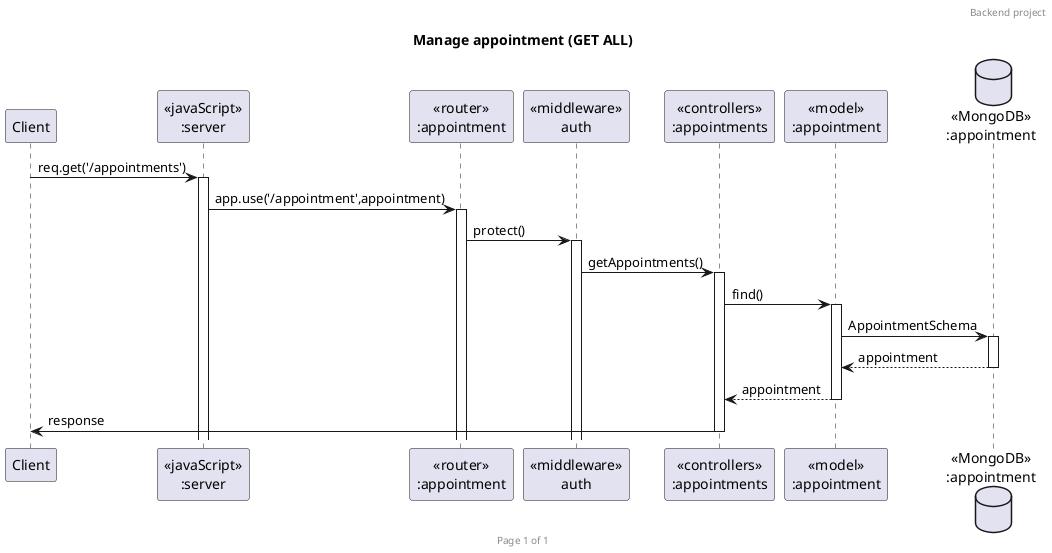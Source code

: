 @startuml Manage appointment (GET ALL)

header Backend project 
footer Page %page% of %lastpage%
title "Manage appointment (GET ALL)"

participant "Client" as client
participant "<<javaScript>>\n:server" as server
participant "<<router>>\n:appointment" as routerappointment
participant "<<middleware>>\nauth" as auth
participant "<<controllers>>\n:appointments" as controllerappointment
participant "<<model>>\n:appointment" as modelappointment
database "<<MongoDB>>\n:appointment" as appointmentDatabase

client->server ++:req.get('/appointments')
server->routerappointment ++:app.use('/appointment',appointment)
routerappointment -> auth ++:protect()
auth -> controllerappointment ++:getAppointments()
controllerappointment->modelappointment ++:find()
modelappointment ->appointmentDatabase ++: AppointmentSchema
appointmentDatabase --> modelappointment --: appointment
controllerappointment <-- modelappointment --: appointment
controllerappointment->client --:response

@enduml
